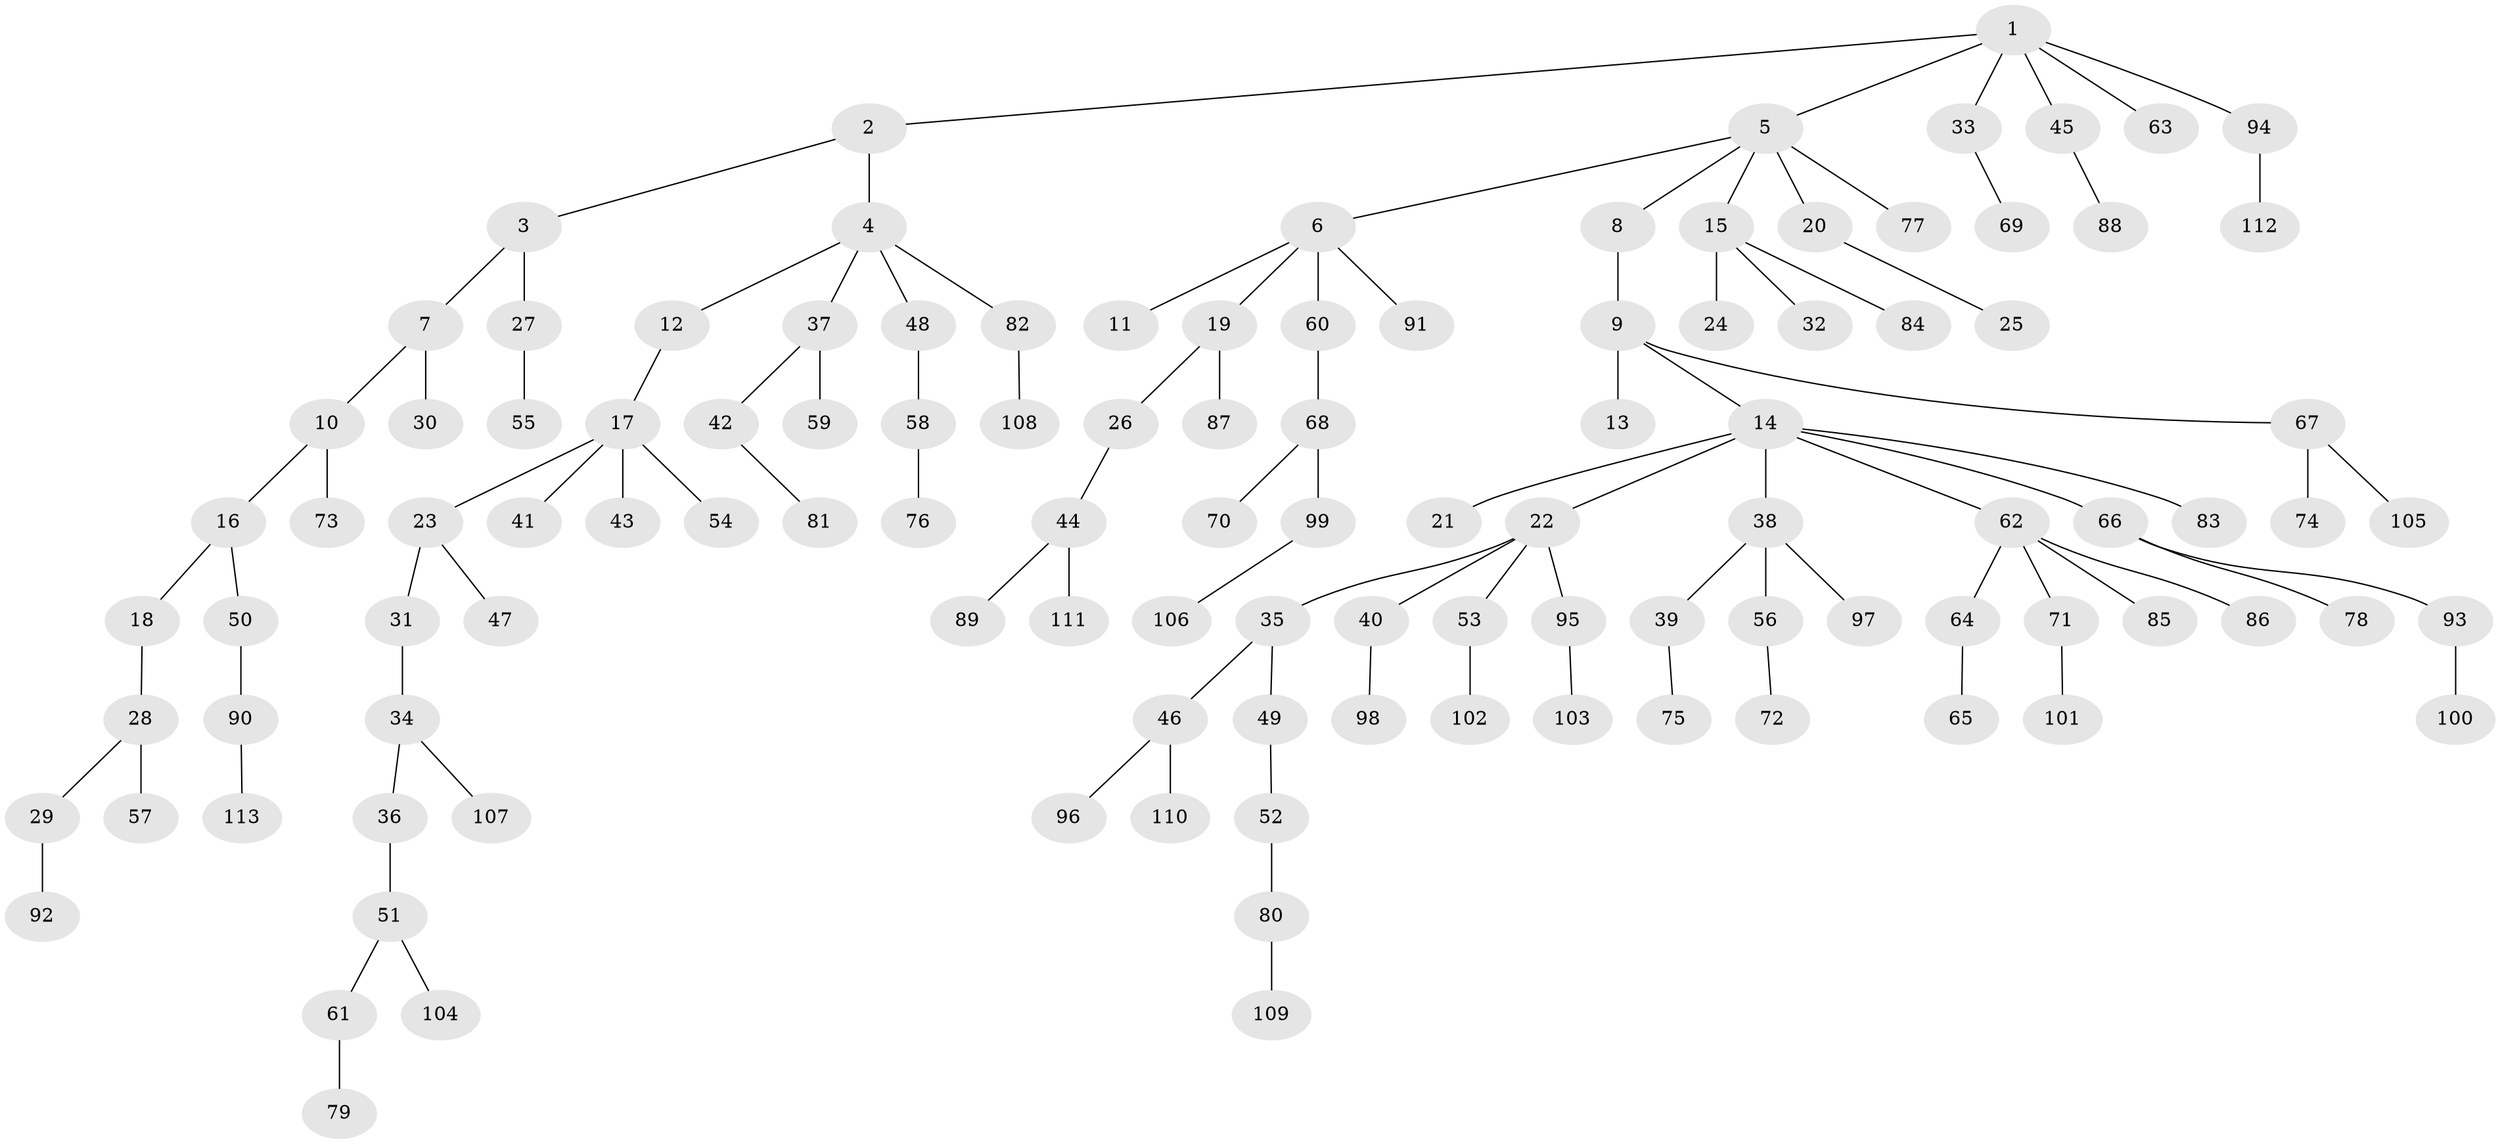 // Generated by graph-tools (version 1.1) at 2025/15/03/09/25 04:15:25]
// undirected, 113 vertices, 112 edges
graph export_dot {
graph [start="1"]
  node [color=gray90,style=filled];
  1;
  2;
  3;
  4;
  5;
  6;
  7;
  8;
  9;
  10;
  11;
  12;
  13;
  14;
  15;
  16;
  17;
  18;
  19;
  20;
  21;
  22;
  23;
  24;
  25;
  26;
  27;
  28;
  29;
  30;
  31;
  32;
  33;
  34;
  35;
  36;
  37;
  38;
  39;
  40;
  41;
  42;
  43;
  44;
  45;
  46;
  47;
  48;
  49;
  50;
  51;
  52;
  53;
  54;
  55;
  56;
  57;
  58;
  59;
  60;
  61;
  62;
  63;
  64;
  65;
  66;
  67;
  68;
  69;
  70;
  71;
  72;
  73;
  74;
  75;
  76;
  77;
  78;
  79;
  80;
  81;
  82;
  83;
  84;
  85;
  86;
  87;
  88;
  89;
  90;
  91;
  92;
  93;
  94;
  95;
  96;
  97;
  98;
  99;
  100;
  101;
  102;
  103;
  104;
  105;
  106;
  107;
  108;
  109;
  110;
  111;
  112;
  113;
  1 -- 2;
  1 -- 5;
  1 -- 33;
  1 -- 45;
  1 -- 63;
  1 -- 94;
  2 -- 3;
  2 -- 4;
  3 -- 7;
  3 -- 27;
  4 -- 12;
  4 -- 37;
  4 -- 48;
  4 -- 82;
  5 -- 6;
  5 -- 8;
  5 -- 15;
  5 -- 20;
  5 -- 77;
  6 -- 11;
  6 -- 19;
  6 -- 60;
  6 -- 91;
  7 -- 10;
  7 -- 30;
  8 -- 9;
  9 -- 13;
  9 -- 14;
  9 -- 67;
  10 -- 16;
  10 -- 73;
  12 -- 17;
  14 -- 21;
  14 -- 22;
  14 -- 38;
  14 -- 62;
  14 -- 66;
  14 -- 83;
  15 -- 24;
  15 -- 32;
  15 -- 84;
  16 -- 18;
  16 -- 50;
  17 -- 23;
  17 -- 41;
  17 -- 43;
  17 -- 54;
  18 -- 28;
  19 -- 26;
  19 -- 87;
  20 -- 25;
  22 -- 35;
  22 -- 40;
  22 -- 53;
  22 -- 95;
  23 -- 31;
  23 -- 47;
  26 -- 44;
  27 -- 55;
  28 -- 29;
  28 -- 57;
  29 -- 92;
  31 -- 34;
  33 -- 69;
  34 -- 36;
  34 -- 107;
  35 -- 46;
  35 -- 49;
  36 -- 51;
  37 -- 42;
  37 -- 59;
  38 -- 39;
  38 -- 56;
  38 -- 97;
  39 -- 75;
  40 -- 98;
  42 -- 81;
  44 -- 89;
  44 -- 111;
  45 -- 88;
  46 -- 96;
  46 -- 110;
  48 -- 58;
  49 -- 52;
  50 -- 90;
  51 -- 61;
  51 -- 104;
  52 -- 80;
  53 -- 102;
  56 -- 72;
  58 -- 76;
  60 -- 68;
  61 -- 79;
  62 -- 64;
  62 -- 71;
  62 -- 85;
  62 -- 86;
  64 -- 65;
  66 -- 78;
  66 -- 93;
  67 -- 74;
  67 -- 105;
  68 -- 70;
  68 -- 99;
  71 -- 101;
  80 -- 109;
  82 -- 108;
  90 -- 113;
  93 -- 100;
  94 -- 112;
  95 -- 103;
  99 -- 106;
}
